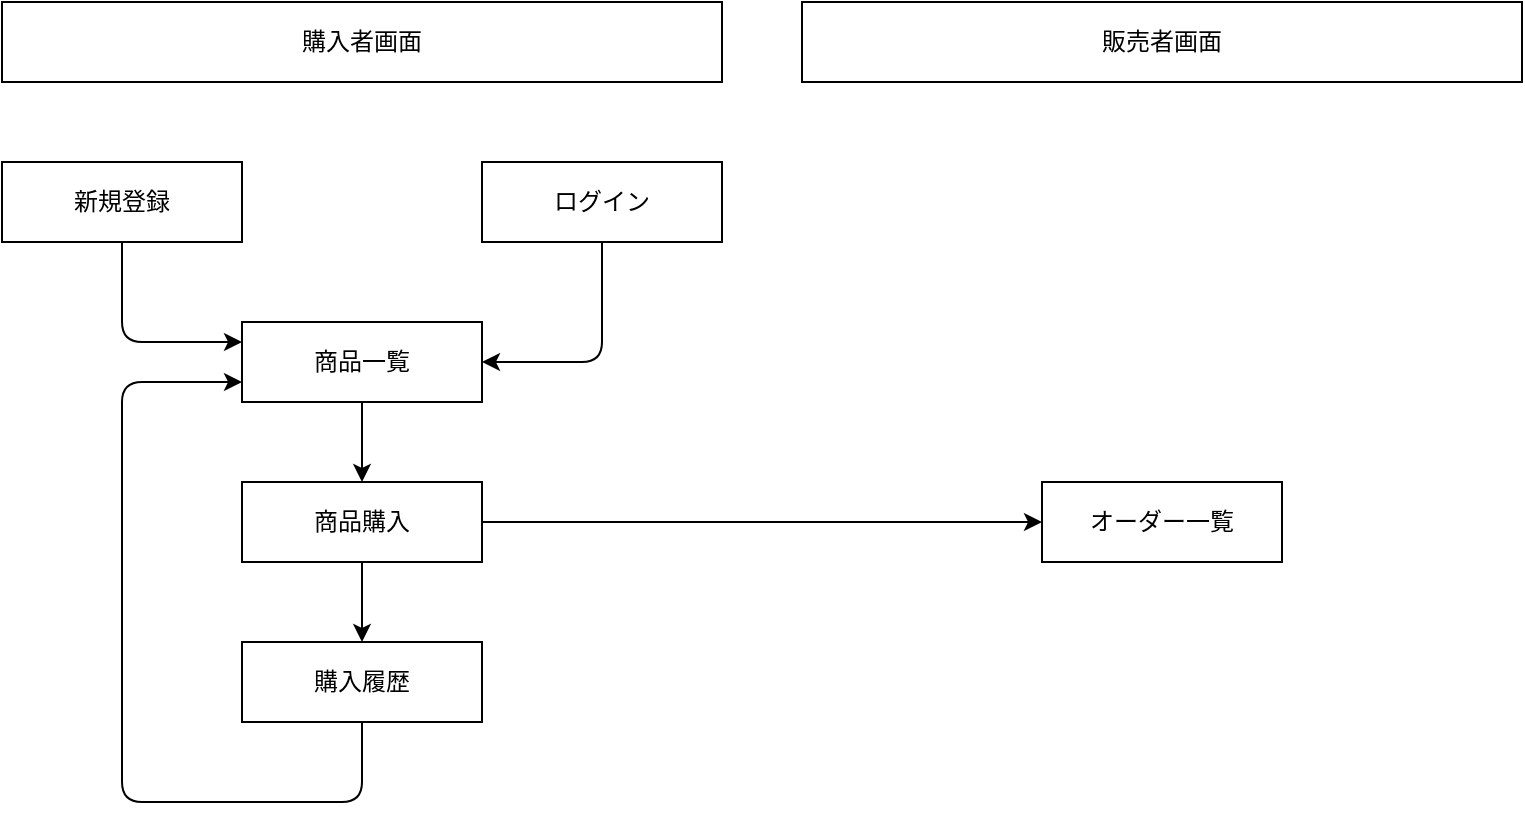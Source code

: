 <mxfile>
    <diagram id="eAsZgmQDRgaVsOVle9XK" name="ページ1">
        <mxGraphModel dx="1326" dy="827" grid="1" gridSize="10" guides="1" tooltips="1" connect="1" arrows="1" fold="1" page="1" pageScale="1" pageWidth="850" pageHeight="1100" math="0" shadow="0">
            <root>
                <mxCell id="0"/>
                <mxCell id="1" parent="0"/>
                <mxCell id="27" style="edgeStyle=none;html=1;" parent="1" source="2" target="5" edge="1">
                    <mxGeometry relative="1" as="geometry"/>
                </mxCell>
                <mxCell id="2" value="商品一覧" style="whiteSpace=wrap;html=1;align=center;" parent="1" vertex="1">
                    <mxGeometry x="200" y="360" width="120" height="40" as="geometry"/>
                </mxCell>
                <mxCell id="4" value="購入者画面" style="whiteSpace=wrap;html=1;align=center;" parent="1" vertex="1">
                    <mxGeometry x="80" y="200" width="360" height="40" as="geometry"/>
                </mxCell>
                <mxCell id="17" style="edgeStyle=none;html=1;entryX=0;entryY=0.5;entryDx=0;entryDy=0;" parent="1" source="5" target="8" edge="1">
                    <mxGeometry relative="1" as="geometry"/>
                </mxCell>
                <mxCell id="28" style="edgeStyle=none;html=1;entryX=0.5;entryY=0;entryDx=0;entryDy=0;" parent="1" source="5" target="7" edge="1">
                    <mxGeometry relative="1" as="geometry"/>
                </mxCell>
                <mxCell id="5" value="商品購入" style="whiteSpace=wrap;html=1;align=center;" parent="1" vertex="1">
                    <mxGeometry x="200" y="440" width="120" height="40" as="geometry"/>
                </mxCell>
                <mxCell id="21" style="edgeStyle=none;html=1;entryX=0;entryY=0.25;entryDx=0;entryDy=0;entryPerimeter=0;" parent="1" source="6" target="2" edge="1">
                    <mxGeometry relative="1" as="geometry">
                        <Array as="points">
                            <mxPoint x="140" y="370"/>
                            <mxPoint x="160" y="370"/>
                        </Array>
                    </mxGeometry>
                </mxCell>
                <mxCell id="6" value="新規登録" style="whiteSpace=wrap;html=1;align=center;" parent="1" vertex="1">
                    <mxGeometry x="80" y="280" width="120" height="40" as="geometry"/>
                </mxCell>
                <mxCell id="29" style="edgeStyle=none;html=1;entryX=0;entryY=0.75;entryDx=0;entryDy=0;" parent="1" source="7" target="2" edge="1">
                    <mxGeometry relative="1" as="geometry">
                        <Array as="points">
                            <mxPoint x="260" y="600"/>
                            <mxPoint x="140" y="600"/>
                            <mxPoint x="140" y="390"/>
                        </Array>
                    </mxGeometry>
                </mxCell>
                <mxCell id="7" value="購入履歴" style="whiteSpace=wrap;html=1;align=center;" parent="1" vertex="1">
                    <mxGeometry x="200" y="520" width="120" height="40" as="geometry"/>
                </mxCell>
                <mxCell id="8" value="オーダー一覧" style="whiteSpace=wrap;html=1;align=center;" parent="1" vertex="1">
                    <mxGeometry x="600" y="440" width="120" height="40" as="geometry"/>
                </mxCell>
                <mxCell id="26" style="edgeStyle=none;html=1;entryX=1;entryY=0.5;entryDx=0;entryDy=0;" parent="1" source="20" target="2" edge="1">
                    <mxGeometry relative="1" as="geometry">
                        <Array as="points">
                            <mxPoint x="380" y="380"/>
                            <mxPoint x="360" y="380"/>
                            <mxPoint x="340" y="380"/>
                        </Array>
                    </mxGeometry>
                </mxCell>
                <mxCell id="20" value="ログイン" style="whiteSpace=wrap;html=1;align=center;" parent="1" vertex="1">
                    <mxGeometry x="320" y="280" width="120" height="40" as="geometry"/>
                </mxCell>
                <mxCell id="30" value="販売者画面" style="whiteSpace=wrap;html=1;align=center;" vertex="1" parent="1">
                    <mxGeometry x="480" y="200" width="360" height="40" as="geometry"/>
                </mxCell>
            </root>
        </mxGraphModel>
    </diagram>
</mxfile>